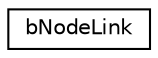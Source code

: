 digraph G
{
  edge [fontname="Helvetica",fontsize="10",labelfontname="Helvetica",labelfontsize="10"];
  node [fontname="Helvetica",fontsize="10",shape=record];
  rankdir=LR;
  Node1 [label="bNodeLink",height=0.2,width=0.4,color="black", fillcolor="white", style="filled",URL="$dc/d21/structbNodeLink.html"];
}
